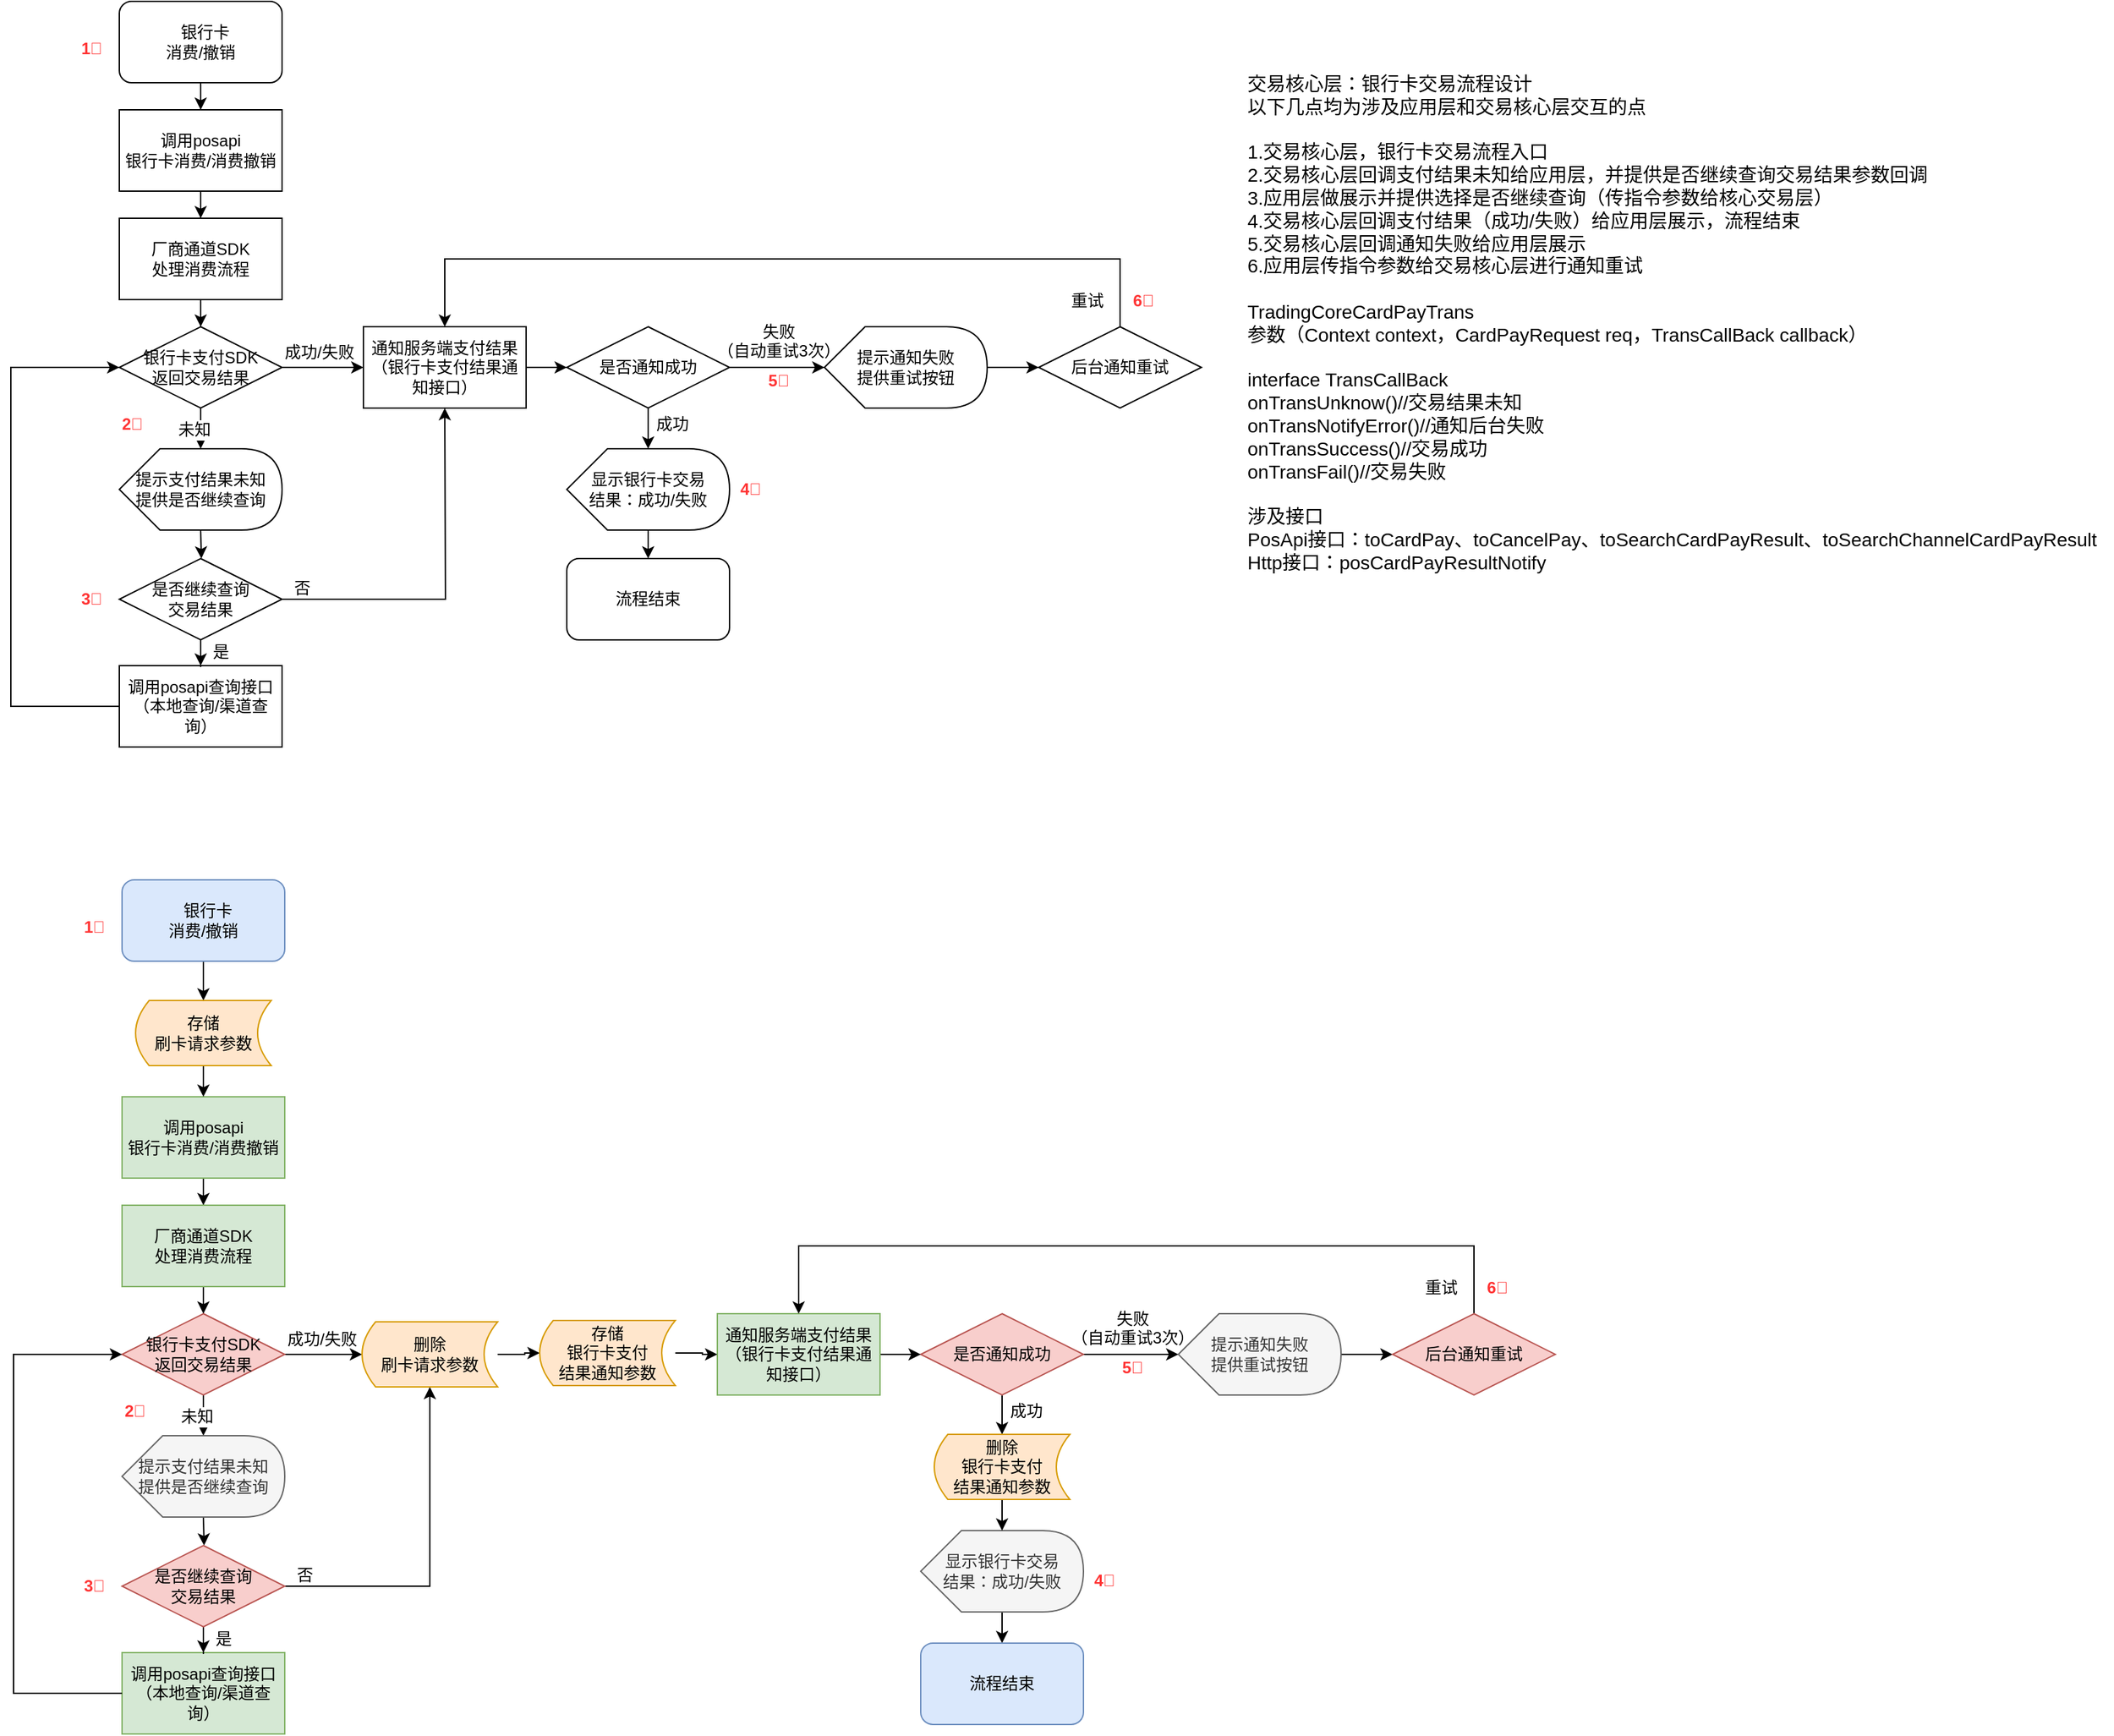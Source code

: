 <mxfile version="10.6.7" type="github"><diagram id="gk5xQnW-1J6No-NUtCR5" name="Page-1"><mxGraphModel dx="918" dy="567" grid="1" gridSize="10" guides="1" tooltips="1" connect="1" arrows="1" fold="1" page="1" pageScale="1" pageWidth="2000" pageHeight="2000" math="0" shadow="0"><root><mxCell id="0"/><mxCell id="1" parent="0"/><mxCell id="0fi4zeb0KrCC9K2vlMiQ-4" value="" style="edgeStyle=orthogonalEdgeStyle;rounded=0;orthogonalLoop=1;jettySize=auto;html=1;" parent="1" source="0fi4zeb0KrCC9K2vlMiQ-2" target="0fi4zeb0KrCC9K2vlMiQ-3" edge="1"><mxGeometry relative="1" as="geometry"/></mxCell><mxCell id="0fi4zeb0KrCC9K2vlMiQ-2" value="&amp;nbsp; 银行卡&lt;br&gt;消费/撤销&lt;br&gt;" style="rounded=1;whiteSpace=wrap;html=1;" parent="1" vertex="1"><mxGeometry x="200" y="40" width="120" height="60" as="geometry"/></mxCell><mxCell id="0fi4zeb0KrCC9K2vlMiQ-7" value="" style="edgeStyle=orthogonalEdgeStyle;rounded=0;orthogonalLoop=1;jettySize=auto;html=1;" parent="1" source="0fi4zeb0KrCC9K2vlMiQ-3" target="0fi4zeb0KrCC9K2vlMiQ-6" edge="1"><mxGeometry relative="1" as="geometry"/></mxCell><mxCell id="0fi4zeb0KrCC9K2vlMiQ-3" value="调用posapi&lt;br&gt;银行卡消费/消费撤销&lt;br&gt;" style="rounded=0;whiteSpace=wrap;html=1;" parent="1" vertex="1"><mxGeometry x="200" y="120" width="120" height="60" as="geometry"/></mxCell><mxCell id="0fi4zeb0KrCC9K2vlMiQ-10" value="" style="edgeStyle=orthogonalEdgeStyle;rounded=0;orthogonalLoop=1;jettySize=auto;html=1;" parent="1" source="0fi4zeb0KrCC9K2vlMiQ-6" target="0fi4zeb0KrCC9K2vlMiQ-9" edge="1"><mxGeometry relative="1" as="geometry"/></mxCell><mxCell id="0fi4zeb0KrCC9K2vlMiQ-6" value="厂商通道SDK&lt;br&gt;处理消费流程" style="rounded=0;whiteSpace=wrap;html=1;" parent="1" vertex="1"><mxGeometry x="200" y="200" width="120" height="60" as="geometry"/></mxCell><mxCell id="0fi4zeb0KrCC9K2vlMiQ-38" value="" style="edgeStyle=orthogonalEdgeStyle;rounded=0;orthogonalLoop=1;jettySize=auto;html=1;" parent="1" source="0fi4zeb0KrCC9K2vlMiQ-9" edge="1"><mxGeometry relative="1" as="geometry"><mxPoint x="260" y="370" as="targetPoint"/></mxGeometry></mxCell><mxCell id="0fi4zeb0KrCC9K2vlMiQ-39" value="未知" style="text;html=1;resizable=0;points=[];align=center;verticalAlign=middle;labelBackgroundColor=#ffffff;" parent="0fi4zeb0KrCC9K2vlMiQ-38" vertex="1" connectable="0"><mxGeometry x="0.07" y="5" relative="1" as="geometry"><mxPoint x="-10" y="-1" as="offset"/></mxGeometry></mxCell><mxCell id="0fi4zeb0KrCC9K2vlMiQ-58" value="" style="edgeStyle=orthogonalEdgeStyle;rounded=0;orthogonalLoop=1;jettySize=auto;html=1;" parent="1" source="0fi4zeb0KrCC9K2vlMiQ-9" edge="1"><mxGeometry relative="1" as="geometry"><mxPoint x="380" y="310" as="targetPoint"/></mxGeometry></mxCell><mxCell id="0fi4zeb0KrCC9K2vlMiQ-9" value="银行卡支付SDK&lt;br&gt;返回交易结果&lt;br&gt;" style="rhombus;whiteSpace=wrap;html=1;" parent="1" vertex="1"><mxGeometry x="200" y="280" width="120" height="60" as="geometry"/></mxCell><mxCell id="0fi4zeb0KrCC9K2vlMiQ-20" value="调用posapi查询接口&lt;br&gt;（本地查询/渠道查询）&lt;br&gt;" style="rounded=0;whiteSpace=wrap;html=1;" parent="1" vertex="1"><mxGeometry x="200" y="530" width="120" height="60" as="geometry"/></mxCell><mxCell id="0fi4zeb0KrCC9K2vlMiQ-35" value="" style="edgeStyle=orthogonalEdgeStyle;rounded=0;orthogonalLoop=1;jettySize=auto;html=1;" parent="1" target="0fi4zeb0KrCC9K2vlMiQ-34" edge="1"><mxGeometry relative="1" as="geometry"><mxPoint x="260" y="430" as="sourcePoint"/></mxGeometry></mxCell><mxCell id="0fi4zeb0KrCC9K2vlMiQ-40" style="edgeStyle=orthogonalEdgeStyle;rounded=0;orthogonalLoop=1;jettySize=auto;html=1;entryX=0;entryY=0;entryDx=60;entryDy=60;entryPerimeter=0;" parent="1" source="0fi4zeb0KrCC9K2vlMiQ-34" edge="1"><mxGeometry relative="1" as="geometry"><mxPoint x="440" y="340" as="targetPoint"/></mxGeometry></mxCell><mxCell id="0fi4zeb0KrCC9K2vlMiQ-43" style="edgeStyle=orthogonalEdgeStyle;rounded=0;orthogonalLoop=1;jettySize=auto;html=1;entryX=0;entryY=0.5;entryDx=0;entryDy=0;exitX=0;exitY=0.5;exitDx=0;exitDy=0;" parent="1" source="0fi4zeb0KrCC9K2vlMiQ-20" target="0fi4zeb0KrCC9K2vlMiQ-9" edge="1"><mxGeometry relative="1" as="geometry"><Array as="points"><mxPoint x="120" y="560"/><mxPoint x="120" y="310"/></Array></mxGeometry></mxCell><mxCell id="0fi4zeb0KrCC9K2vlMiQ-47" value="" style="edgeStyle=orthogonalEdgeStyle;rounded=0;orthogonalLoop=1;jettySize=auto;html=1;" parent="1" source="0fi4zeb0KrCC9K2vlMiQ-34" target="0fi4zeb0KrCC9K2vlMiQ-20" edge="1"><mxGeometry relative="1" as="geometry"/></mxCell><mxCell id="0fi4zeb0KrCC9K2vlMiQ-34" value="是否继续查询&lt;br&gt;交易结果&lt;br&gt;" style="rhombus;whiteSpace=wrap;html=1;" parent="1" vertex="1"><mxGeometry x="200" y="451" width="120" height="60" as="geometry"/></mxCell><mxCell id="0fi4zeb0KrCC9K2vlMiQ-42" value="否" style="text;html=1;resizable=0;points=[];autosize=1;align=left;verticalAlign=top;spacingTop=-4;" parent="1" vertex="1"><mxGeometry x="327" y="463" width="30" height="20" as="geometry"/></mxCell><mxCell id="0fi4zeb0KrCC9K2vlMiQ-48" value="是" style="text;html=1;resizable=0;points=[];autosize=1;align=left;verticalAlign=top;spacingTop=-4;" parent="1" vertex="1"><mxGeometry x="267" y="510" width="30" height="20" as="geometry"/></mxCell><mxCell id="0fi4zeb0KrCC9K2vlMiQ-54" value="&lt;span&gt;提示支付结果未知&lt;/span&gt;&lt;br&gt;&lt;span&gt;提供是否继续查询&lt;/span&gt;&lt;span&gt;&lt;br&gt;&lt;/span&gt;" style="shape=display;whiteSpace=wrap;html=1;" parent="1" vertex="1"><mxGeometry x="200" y="370" width="120" height="60" as="geometry"/></mxCell><mxCell id="0fi4zeb0KrCC9K2vlMiQ-59" value="成功/失败" style="text;html=1;resizable=0;points=[];autosize=1;align=left;verticalAlign=top;spacingTop=-4;" parent="1" vertex="1"><mxGeometry x="320" y="289" width="70" height="20" as="geometry"/></mxCell><mxCell id="0fi4zeb0KrCC9K2vlMiQ-64" value="" style="edgeStyle=orthogonalEdgeStyle;rounded=0;orthogonalLoop=1;jettySize=auto;html=1;entryX=0;entryY=0;entryDx=60;entryDy=0;entryPerimeter=0;" parent="1" source="0fi4zeb0KrCC9K2vlMiQ-60" target="0fi4zeb0KrCC9K2vlMiQ-70" edge="1"><mxGeometry relative="1" as="geometry"><mxPoint x="590" y="453" as="targetPoint"/></mxGeometry></mxCell><mxCell id="0fi4zeb0KrCC9K2vlMiQ-68" value="" style="edgeStyle=orthogonalEdgeStyle;rounded=0;orthogonalLoop=1;jettySize=auto;html=1;" parent="1" source="0fi4zeb0KrCC9K2vlMiQ-60" edge="1"><mxGeometry relative="1" as="geometry"><mxPoint x="720" y="310" as="targetPoint"/></mxGeometry></mxCell><mxCell id="0fi4zeb0KrCC9K2vlMiQ-60" value="是否通知成功" style="rhombus;whiteSpace=wrap;html=1;" parent="1" vertex="1"><mxGeometry x="530" y="280" width="120" height="60" as="geometry"/></mxCell><mxCell id="0fi4zeb0KrCC9K2vlMiQ-65" value="成功" style="text;html=1;resizable=0;points=[];autosize=1;align=left;verticalAlign=top;spacingTop=-4;" parent="1" vertex="1"><mxGeometry x="594" y="342" width="40" height="20" as="geometry"/></mxCell><mxCell id="0fi4zeb0KrCC9K2vlMiQ-71" value="" style="edgeStyle=orthogonalEdgeStyle;rounded=0;orthogonalLoop=1;jettySize=auto;html=1;" parent="1" source="0fi4zeb0KrCC9K2vlMiQ-67" target="0fi4zeb0KrCC9K2vlMiQ-60" edge="1"><mxGeometry relative="1" as="geometry"/></mxCell><mxCell id="0fi4zeb0KrCC9K2vlMiQ-67" value="通知服务端支付结果（银行卡支付结果通知接口）" style="rounded=0;whiteSpace=wrap;html=1;" parent="1" vertex="1"><mxGeometry x="380" y="280" width="120" height="60" as="geometry"/></mxCell><mxCell id="0fi4zeb0KrCC9K2vlMiQ-69" value="失败&lt;br&gt;（自动重试3次）" style="text;html=1;resizable=0;points=[];autosize=1;align=center;verticalAlign=top;spacingTop=-4;" parent="1" vertex="1"><mxGeometry x="631" y="274" width="110" height="30" as="geometry"/></mxCell><mxCell id="0fi4zeb0KrCC9K2vlMiQ-73" value="" style="edgeStyle=orthogonalEdgeStyle;rounded=0;orthogonalLoop=1;jettySize=auto;html=1;" parent="1" source="0fi4zeb0KrCC9K2vlMiQ-70" target="0fi4zeb0KrCC9K2vlMiQ-72" edge="1"><mxGeometry relative="1" as="geometry"/></mxCell><mxCell id="0fi4zeb0KrCC9K2vlMiQ-70" value="显示银行卡交易&lt;br&gt;结果：成功/失败&lt;span&gt;&lt;br&gt;&lt;/span&gt;" style="shape=display;whiteSpace=wrap;html=1;" parent="1" vertex="1"><mxGeometry x="530" y="370" width="120" height="60" as="geometry"/></mxCell><mxCell id="0fi4zeb0KrCC9K2vlMiQ-72" value="流程结束&lt;br&gt;" style="rounded=1;whiteSpace=wrap;html=1;" parent="1" vertex="1"><mxGeometry x="530" y="451" width="120" height="60" as="geometry"/></mxCell><mxCell id="0fi4zeb0KrCC9K2vlMiQ-78" value="&lt;b&gt;&lt;font color=&quot;#ff3333&quot;&gt;1⃣️&lt;br&gt;&lt;/font&gt;&lt;/b&gt;" style="text;html=1;resizable=0;points=[];autosize=1;align=left;verticalAlign=top;spacingTop=-4;" parent="1" vertex="1"><mxGeometry x="170" y="65" width="30" height="20" as="geometry"/></mxCell><mxCell id="0fi4zeb0KrCC9K2vlMiQ-79" value="&lt;b&gt;&lt;font color=&quot;#ff3333&quot;&gt;2⃣️&lt;/font&gt;&lt;/b&gt;" style="text;html=1;resizable=0;points=[];autosize=1;align=left;verticalAlign=top;spacingTop=-4;" parent="1" vertex="1"><mxGeometry x="200" y="342" width="30" height="20" as="geometry"/></mxCell><mxCell id="0fi4zeb0KrCC9K2vlMiQ-80" value="交易核心层：银行卡交易流程设计&amp;nbsp; &amp;nbsp; &amp;nbsp; &amp;nbsp; &amp;nbsp; &amp;nbsp; &amp;nbsp; &amp;nbsp; &amp;nbsp; &amp;nbsp; &amp;nbsp; &amp;nbsp; &amp;nbsp; &amp;nbsp; &amp;nbsp; &amp;nbsp; &amp;nbsp; &amp;nbsp; &amp;nbsp; &amp;nbsp; &amp;nbsp; &amp;nbsp; &amp;nbsp; &amp;nbsp; &amp;nbsp; &amp;nbsp; &amp;nbsp; &amp;nbsp; &amp;nbsp; &amp;nbsp; &amp;nbsp; &amp;nbsp; &amp;nbsp; &amp;nbsp; &amp;nbsp; &amp;nbsp; &amp;nbsp; &amp;nbsp; &amp;nbsp; &amp;nbsp; &amp;nbsp; &amp;nbsp; &amp;nbsp; &amp;nbsp; &amp;nbsp; &amp;nbsp;&amp;nbsp;&lt;br style=&quot;font-size: 14px&quot;&gt;以下几点均为涉及应用层和交易核心层交互的点&lt;br style=&quot;font-size: 14px&quot;&gt;&lt;br style=&quot;font-size: 14px&quot;&gt;1.交易核心层，银行卡交易流程入口&lt;br style=&quot;font-size: 14px&quot;&gt;2.交易核心层回调支付结果未知给应用层，并提供是否继续查询交易结果参数回调&lt;br style=&quot;font-size: 14px&quot;&gt;3.应用层做展示并提供选择是否继续查询（传指令参数给核心交易层）&lt;br style=&quot;font-size: 14px&quot;&gt;4.交易核心层回调支付结果（成功/失败）给应用层展示，流程结束&lt;br style=&quot;font-size: 14px&quot;&gt;5.交易核心层回调通知失败给应用层展示&lt;br style=&quot;font-size: 14px&quot;&gt;6.应用层传指令参数给交易核心层进行通知重试&lt;br&gt;&lt;br&gt;TradingCoreCardPayTrans&lt;br&gt;参数（Context context，CardPayRequest req，TransCallBack callback）&lt;br&gt;&lt;br&gt;interface TransCallBack&lt;br&gt;onTransUnknow()//交易结果未知&lt;br&gt;onTransNotifyError()//通知后台失败&lt;br&gt;onTransSuccess()//交易成功&lt;br&gt;onTransFail()//交易失败&lt;br&gt;&lt;br&gt;涉及接口&lt;br&gt;PosApi接口：&lt;span&gt;toCardPay、&lt;/span&gt;&lt;span&gt;toCancelPay、&lt;/span&gt;&lt;span&gt;toSearchCardPayResult、&lt;/span&gt;&lt;span&gt;toSearchChannelCardPayResult&lt;br&gt;&lt;/span&gt;Http接口：&lt;span&gt;posCardPayResultNotify&lt;br&gt;&lt;/span&gt;&lt;br&gt;&lt;br&gt;&lt;br&gt;" style="text;html=1;resizable=0;points=[];autosize=1;align=left;verticalAlign=top;spacingTop=-4;fontSize=14;" parent="1" vertex="1"><mxGeometry x="1030" y="90" width="640" height="430" as="geometry"/></mxCell><mxCell id="0fi4zeb0KrCC9K2vlMiQ-82" value="&lt;b&gt;&lt;font color=&quot;#ff3333&quot;&gt;3⃣️&lt;/font&gt;&lt;/b&gt;" style="text;html=1;resizable=0;points=[];autosize=1;align=left;verticalAlign=top;spacingTop=-4;" parent="1" vertex="1"><mxGeometry x="170" y="471" width="30" height="20" as="geometry"/></mxCell><mxCell id="0fi4zeb0KrCC9K2vlMiQ-83" value="&lt;b&gt;&lt;font color=&quot;#ff3333&quot;&gt;4⃣️&lt;/font&gt;&lt;/b&gt;" style="text;html=1;resizable=0;points=[];autosize=1;align=left;verticalAlign=top;spacingTop=-4;" parent="1" vertex="1"><mxGeometry x="656" y="390" width="30" height="20" as="geometry"/></mxCell><mxCell id="0fi4zeb0KrCC9K2vlMiQ-87" value="" style="edgeStyle=orthogonalEdgeStyle;rounded=0;orthogonalLoop=1;jettySize=auto;html=1;" parent="1" source="0fi4zeb0KrCC9K2vlMiQ-84" target="0fi4zeb0KrCC9K2vlMiQ-86" edge="1"><mxGeometry relative="1" as="geometry"/></mxCell><mxCell id="0fi4zeb0KrCC9K2vlMiQ-84" value="&lt;span&gt;提示通知失败&lt;br&gt;&lt;/span&gt;&lt;span&gt;提供重试按钮&lt;br&gt;&lt;/span&gt;" style="shape=display;whiteSpace=wrap;html=1;" parent="1" vertex="1"><mxGeometry x="720" y="280" width="120" height="60" as="geometry"/></mxCell><mxCell id="0fi4zeb0KrCC9K2vlMiQ-85" value="&lt;font color=&quot;#ff3333&quot;&gt;&lt;b&gt;5⃣️&lt;/b&gt;&lt;/font&gt;" style="text;html=1;resizable=0;points=[];autosize=1;align=center;verticalAlign=top;spacingTop=-4;" parent="1" vertex="1"><mxGeometry x="671" y="310" width="30" height="20" as="geometry"/></mxCell><mxCell id="0fi4zeb0KrCC9K2vlMiQ-88" style="edgeStyle=orthogonalEdgeStyle;rounded=0;orthogonalLoop=1;jettySize=auto;html=1;entryX=0.5;entryY=0;entryDx=0;entryDy=0;" parent="1" source="0fi4zeb0KrCC9K2vlMiQ-86" target="0fi4zeb0KrCC9K2vlMiQ-67" edge="1"><mxGeometry relative="1" as="geometry"><Array as="points"><mxPoint x="938" y="230"/><mxPoint x="440" y="230"/></Array></mxGeometry></mxCell><mxCell id="0fi4zeb0KrCC9K2vlMiQ-86" value="后台通知重试" style="rhombus;whiteSpace=wrap;html=1;" parent="1" vertex="1"><mxGeometry x="878" y="280" width="120" height="60" as="geometry"/></mxCell><mxCell id="0fi4zeb0KrCC9K2vlMiQ-89" value="重试" style="text;html=1;resizable=0;points=[];autosize=1;align=left;verticalAlign=top;spacingTop=-4;" parent="1" vertex="1"><mxGeometry x="900" y="251" width="40" height="20" as="geometry"/></mxCell><mxCell id="0fi4zeb0KrCC9K2vlMiQ-92" value="&lt;font color=&quot;#ff3333&quot;&gt;&lt;b&gt;6⃣️&lt;/b&gt;&lt;/font&gt;" style="text;html=1;resizable=0;points=[];autosize=1;align=center;verticalAlign=top;spacingTop=-4;" parent="1" vertex="1"><mxGeometry x="940" y="251" width="30" height="20" as="geometry"/></mxCell><mxCell id="n8lEpyWMldt5EaBOZLyJ-86" value="" style="edgeStyle=orthogonalEdgeStyle;rounded=0;orthogonalLoop=1;jettySize=auto;html=1;" edge="1" parent="1" source="n8lEpyWMldt5EaBOZLyJ-44" target="n8lEpyWMldt5EaBOZLyJ-84"><mxGeometry relative="1" as="geometry"/></mxCell><mxCell id="n8lEpyWMldt5EaBOZLyJ-44" value="&amp;nbsp; 银行卡&lt;br&gt;消费/撤销&lt;br&gt;" style="rounded=1;whiteSpace=wrap;html=1;fillColor=#dae8fc;strokeColor=#6c8ebf;" vertex="1" parent="1"><mxGeometry x="202" y="688" width="120" height="60" as="geometry"/></mxCell><mxCell id="n8lEpyWMldt5EaBOZLyJ-45" value="" style="edgeStyle=orthogonalEdgeStyle;rounded=0;orthogonalLoop=1;jettySize=auto;html=1;" edge="1" parent="1" source="n8lEpyWMldt5EaBOZLyJ-46" target="n8lEpyWMldt5EaBOZLyJ-48"><mxGeometry relative="1" as="geometry"/></mxCell><mxCell id="n8lEpyWMldt5EaBOZLyJ-46" value="调用posapi&lt;br&gt;银行卡消费/消费撤销&lt;br&gt;" style="rounded=0;whiteSpace=wrap;html=1;fillColor=#d5e8d4;strokeColor=#82b366;" vertex="1" parent="1"><mxGeometry x="202" y="848" width="120" height="60" as="geometry"/></mxCell><mxCell id="n8lEpyWMldt5EaBOZLyJ-47" value="" style="edgeStyle=orthogonalEdgeStyle;rounded=0;orthogonalLoop=1;jettySize=auto;html=1;" edge="1" parent="1" source="n8lEpyWMldt5EaBOZLyJ-48" target="n8lEpyWMldt5EaBOZLyJ-52"><mxGeometry relative="1" as="geometry"/></mxCell><mxCell id="n8lEpyWMldt5EaBOZLyJ-48" value="厂商通道SDK&lt;br&gt;处理消费流程" style="rounded=0;whiteSpace=wrap;html=1;fillColor=#d5e8d4;strokeColor=#82b366;" vertex="1" parent="1"><mxGeometry x="202" y="928" width="120" height="60" as="geometry"/></mxCell><mxCell id="n8lEpyWMldt5EaBOZLyJ-49" value="" style="edgeStyle=orthogonalEdgeStyle;rounded=0;orthogonalLoop=1;jettySize=auto;html=1;" edge="1" parent="1" source="n8lEpyWMldt5EaBOZLyJ-52"><mxGeometry relative="1" as="geometry"><mxPoint x="262" y="1098" as="targetPoint"/></mxGeometry></mxCell><mxCell id="n8lEpyWMldt5EaBOZLyJ-50" value="未知" style="text;html=1;resizable=0;points=[];align=center;verticalAlign=middle;labelBackgroundColor=#ffffff;" vertex="1" connectable="0" parent="n8lEpyWMldt5EaBOZLyJ-49"><mxGeometry x="0.07" y="5" relative="1" as="geometry"><mxPoint x="-10" y="-1" as="offset"/></mxGeometry></mxCell><mxCell id="n8lEpyWMldt5EaBOZLyJ-51" value="" style="edgeStyle=orthogonalEdgeStyle;rounded=0;orthogonalLoop=1;jettySize=auto;html=1;entryX=0;entryY=0.5;entryDx=0;entryDy=0;" edge="1" parent="1" source="n8lEpyWMldt5EaBOZLyJ-52" target="n8lEpyWMldt5EaBOZLyJ-88"><mxGeometry relative="1" as="geometry"><mxPoint x="382" y="1038" as="targetPoint"/></mxGeometry></mxCell><mxCell id="n8lEpyWMldt5EaBOZLyJ-52" value="银行卡支付SDK&lt;br&gt;返回交易结果&lt;br&gt;" style="rhombus;whiteSpace=wrap;html=1;fillColor=#f8cecc;strokeColor=#b85450;" vertex="1" parent="1"><mxGeometry x="202" y="1008" width="120" height="60" as="geometry"/></mxCell><mxCell id="n8lEpyWMldt5EaBOZLyJ-53" value="调用posapi查询接口&lt;br&gt;（本地查询/渠道查询）&lt;br&gt;" style="rounded=0;whiteSpace=wrap;html=1;fillColor=#d5e8d4;strokeColor=#82b366;" vertex="1" parent="1"><mxGeometry x="202" y="1258" width="120" height="60" as="geometry"/></mxCell><mxCell id="n8lEpyWMldt5EaBOZLyJ-54" value="" style="edgeStyle=orthogonalEdgeStyle;rounded=0;orthogonalLoop=1;jettySize=auto;html=1;" edge="1" parent="1" target="n8lEpyWMldt5EaBOZLyJ-58"><mxGeometry relative="1" as="geometry"><mxPoint x="262" y="1158" as="sourcePoint"/></mxGeometry></mxCell><mxCell id="n8lEpyWMldt5EaBOZLyJ-55" style="edgeStyle=orthogonalEdgeStyle;rounded=0;orthogonalLoop=1;jettySize=auto;html=1;entryX=0.5;entryY=1;entryDx=0;entryDy=0;" edge="1" parent="1" source="n8lEpyWMldt5EaBOZLyJ-58" target="n8lEpyWMldt5EaBOZLyJ-88"><mxGeometry relative="1" as="geometry"><mxPoint x="442" y="1068" as="targetPoint"/></mxGeometry></mxCell><mxCell id="n8lEpyWMldt5EaBOZLyJ-56" style="edgeStyle=orthogonalEdgeStyle;rounded=0;orthogonalLoop=1;jettySize=auto;html=1;entryX=0;entryY=0.5;entryDx=0;entryDy=0;exitX=0;exitY=0.5;exitDx=0;exitDy=0;" edge="1" parent="1" source="n8lEpyWMldt5EaBOZLyJ-53" target="n8lEpyWMldt5EaBOZLyJ-52"><mxGeometry relative="1" as="geometry"><Array as="points"><mxPoint x="122" y="1288"/><mxPoint x="122" y="1038"/></Array></mxGeometry></mxCell><mxCell id="n8lEpyWMldt5EaBOZLyJ-57" value="" style="edgeStyle=orthogonalEdgeStyle;rounded=0;orthogonalLoop=1;jettySize=auto;html=1;" edge="1" parent="1" source="n8lEpyWMldt5EaBOZLyJ-58" target="n8lEpyWMldt5EaBOZLyJ-53"><mxGeometry relative="1" as="geometry"/></mxCell><mxCell id="n8lEpyWMldt5EaBOZLyJ-58" value="是否继续查询&lt;br&gt;交易结果&lt;br&gt;" style="rhombus;whiteSpace=wrap;html=1;fillColor=#f8cecc;strokeColor=#b85450;" vertex="1" parent="1"><mxGeometry x="202" y="1179" width="120" height="60" as="geometry"/></mxCell><mxCell id="n8lEpyWMldt5EaBOZLyJ-59" value="否" style="text;html=1;resizable=0;points=[];autosize=1;align=left;verticalAlign=top;spacingTop=-4;" vertex="1" parent="1"><mxGeometry x="329" y="1191" width="30" height="20" as="geometry"/></mxCell><mxCell id="n8lEpyWMldt5EaBOZLyJ-60" value="是" style="text;html=1;resizable=0;points=[];autosize=1;align=left;verticalAlign=top;spacingTop=-4;" vertex="1" parent="1"><mxGeometry x="269" y="1238" width="30" height="20" as="geometry"/></mxCell><mxCell id="n8lEpyWMldt5EaBOZLyJ-61" value="&lt;span&gt;提示支付结果未知&lt;/span&gt;&lt;br&gt;&lt;span&gt;提供是否继续查询&lt;/span&gt;&lt;span&gt;&lt;br&gt;&lt;/span&gt;" style="shape=display;whiteSpace=wrap;html=1;fillColor=#f5f5f5;strokeColor=#666666;fontColor=#333333;" vertex="1" parent="1"><mxGeometry x="202" y="1098" width="120" height="60" as="geometry"/></mxCell><mxCell id="n8lEpyWMldt5EaBOZLyJ-62" value="成功/失败" style="text;html=1;resizable=0;points=[];autosize=1;align=left;verticalAlign=top;spacingTop=-4;" vertex="1" parent="1"><mxGeometry x="322" y="1017" width="70" height="20" as="geometry"/></mxCell><mxCell id="n8lEpyWMldt5EaBOZLyJ-64" value="" style="edgeStyle=orthogonalEdgeStyle;rounded=0;orthogonalLoop=1;jettySize=auto;html=1;" edge="1" parent="1" source="n8lEpyWMldt5EaBOZLyJ-65"><mxGeometry relative="1" as="geometry"><mxPoint x="981" y="1038" as="targetPoint"/></mxGeometry></mxCell><mxCell id="n8lEpyWMldt5EaBOZLyJ-93" value="" style="edgeStyle=orthogonalEdgeStyle;rounded=0;orthogonalLoop=1;jettySize=auto;html=1;" edge="1" parent="1" source="n8lEpyWMldt5EaBOZLyJ-65" target="n8lEpyWMldt5EaBOZLyJ-92"><mxGeometry relative="1" as="geometry"/></mxCell><mxCell id="n8lEpyWMldt5EaBOZLyJ-65" value="是否通知成功" style="rhombus;whiteSpace=wrap;html=1;fillColor=#f8cecc;strokeColor=#b85450;" vertex="1" parent="1"><mxGeometry x="791" y="1008" width="120" height="60" as="geometry"/></mxCell><mxCell id="n8lEpyWMldt5EaBOZLyJ-66" value="成功" style="text;html=1;resizable=0;points=[];autosize=1;align=left;verticalAlign=top;spacingTop=-4;" vertex="1" parent="1"><mxGeometry x="855" y="1070" width="40" height="20" as="geometry"/></mxCell><mxCell id="n8lEpyWMldt5EaBOZLyJ-67" value="" style="edgeStyle=orthogonalEdgeStyle;rounded=0;orthogonalLoop=1;jettySize=auto;html=1;" edge="1" parent="1" source="n8lEpyWMldt5EaBOZLyJ-68" target="n8lEpyWMldt5EaBOZLyJ-65"><mxGeometry relative="1" as="geometry"/></mxCell><mxCell id="n8lEpyWMldt5EaBOZLyJ-68" value="通知服务端支付结果（银行卡支付结果通知接口）" style="rounded=0;whiteSpace=wrap;html=1;fillColor=#d5e8d4;strokeColor=#82b366;" vertex="1" parent="1"><mxGeometry x="641" y="1008" width="120" height="60" as="geometry"/></mxCell><mxCell id="n8lEpyWMldt5EaBOZLyJ-69" value="失败&lt;br&gt;（自动重试3次）" style="text;html=1;resizable=0;points=[];autosize=1;align=center;verticalAlign=top;spacingTop=-4;" vertex="1" parent="1"><mxGeometry x="892" y="1002" width="110" height="30" as="geometry"/></mxCell><mxCell id="n8lEpyWMldt5EaBOZLyJ-70" value="" style="edgeStyle=orthogonalEdgeStyle;rounded=0;orthogonalLoop=1;jettySize=auto;html=1;" edge="1" parent="1" source="n8lEpyWMldt5EaBOZLyJ-71" target="n8lEpyWMldt5EaBOZLyJ-72"><mxGeometry relative="1" as="geometry"/></mxCell><mxCell id="n8lEpyWMldt5EaBOZLyJ-71" value="显示银行卡交易&lt;br&gt;结果：成功/失败&lt;span&gt;&lt;br&gt;&lt;/span&gt;" style="shape=display;whiteSpace=wrap;html=1;fillColor=#f5f5f5;strokeColor=#666666;fontColor=#333333;" vertex="1" parent="1"><mxGeometry x="791" y="1168" width="120" height="60" as="geometry"/></mxCell><mxCell id="n8lEpyWMldt5EaBOZLyJ-72" value="流程结束&lt;br&gt;" style="rounded=1;whiteSpace=wrap;html=1;fillColor=#dae8fc;strokeColor=#6c8ebf;" vertex="1" parent="1"><mxGeometry x="791" y="1251" width="120" height="60" as="geometry"/></mxCell><mxCell id="n8lEpyWMldt5EaBOZLyJ-73" value="&lt;b&gt;&lt;font color=&quot;#ff3333&quot;&gt;1⃣️&lt;br&gt;&lt;/font&gt;&lt;/b&gt;" style="text;html=1;resizable=0;points=[];autosize=1;align=left;verticalAlign=top;spacingTop=-4;" vertex="1" parent="1"><mxGeometry x="172" y="713" width="30" height="20" as="geometry"/></mxCell><mxCell id="n8lEpyWMldt5EaBOZLyJ-74" value="&lt;b&gt;&lt;font color=&quot;#ff3333&quot;&gt;2⃣️&lt;/font&gt;&lt;/b&gt;" style="text;html=1;resizable=0;points=[];autosize=1;align=left;verticalAlign=top;spacingTop=-4;" vertex="1" parent="1"><mxGeometry x="202" y="1070" width="30" height="20" as="geometry"/></mxCell><mxCell id="n8lEpyWMldt5EaBOZLyJ-75" value="&lt;b&gt;&lt;font color=&quot;#ff3333&quot;&gt;3⃣️&lt;/font&gt;&lt;/b&gt;" style="text;html=1;resizable=0;points=[];autosize=1;align=left;verticalAlign=top;spacingTop=-4;" vertex="1" parent="1"><mxGeometry x="172" y="1199" width="30" height="20" as="geometry"/></mxCell><mxCell id="n8lEpyWMldt5EaBOZLyJ-76" value="&lt;b&gt;&lt;font color=&quot;#ff3333&quot;&gt;4⃣️&lt;/font&gt;&lt;/b&gt;" style="text;html=1;resizable=0;points=[];autosize=1;align=left;verticalAlign=top;spacingTop=-4;" vertex="1" parent="1"><mxGeometry x="917" y="1195" width="30" height="20" as="geometry"/></mxCell><mxCell id="n8lEpyWMldt5EaBOZLyJ-77" value="" style="edgeStyle=orthogonalEdgeStyle;rounded=0;orthogonalLoop=1;jettySize=auto;html=1;" edge="1" parent="1" source="n8lEpyWMldt5EaBOZLyJ-78" target="n8lEpyWMldt5EaBOZLyJ-81"><mxGeometry relative="1" as="geometry"/></mxCell><mxCell id="n8lEpyWMldt5EaBOZLyJ-78" value="&lt;span&gt;提示通知失败&lt;br&gt;&lt;/span&gt;&lt;span&gt;提供重试按钮&lt;br&gt;&lt;/span&gt;" style="shape=display;whiteSpace=wrap;html=1;fillColor=#f5f5f5;strokeColor=#666666;fontColor=#333333;" vertex="1" parent="1"><mxGeometry x="981" y="1008" width="120" height="60" as="geometry"/></mxCell><mxCell id="n8lEpyWMldt5EaBOZLyJ-79" value="&lt;font color=&quot;#ff3333&quot;&gt;&lt;b&gt;5⃣️&lt;/b&gt;&lt;/font&gt;" style="text;html=1;resizable=0;points=[];autosize=1;align=center;verticalAlign=top;spacingTop=-4;" vertex="1" parent="1"><mxGeometry x="932" y="1038" width="30" height="20" as="geometry"/></mxCell><mxCell id="n8lEpyWMldt5EaBOZLyJ-80" style="edgeStyle=orthogonalEdgeStyle;rounded=0;orthogonalLoop=1;jettySize=auto;html=1;entryX=0.5;entryY=0;entryDx=0;entryDy=0;" edge="1" parent="1" source="n8lEpyWMldt5EaBOZLyJ-81" target="n8lEpyWMldt5EaBOZLyJ-68"><mxGeometry relative="1" as="geometry"><Array as="points"><mxPoint x="1199" y="958"/><mxPoint x="701" y="958"/></Array></mxGeometry></mxCell><mxCell id="n8lEpyWMldt5EaBOZLyJ-81" value="后台通知重试" style="rhombus;whiteSpace=wrap;html=1;fillColor=#f8cecc;strokeColor=#b85450;" vertex="1" parent="1"><mxGeometry x="1139" y="1008" width="120" height="60" as="geometry"/></mxCell><mxCell id="n8lEpyWMldt5EaBOZLyJ-82" value="重试" style="text;html=1;resizable=0;points=[];autosize=1;align=left;verticalAlign=top;spacingTop=-4;" vertex="1" parent="1"><mxGeometry x="1161" y="979" width="40" height="20" as="geometry"/></mxCell><mxCell id="n8lEpyWMldt5EaBOZLyJ-83" value="&lt;font color=&quot;#ff3333&quot;&gt;&lt;b&gt;6⃣️&lt;/b&gt;&lt;/font&gt;" style="text;html=1;resizable=0;points=[];autosize=1;align=center;verticalAlign=top;spacingTop=-4;" vertex="1" parent="1"><mxGeometry x="1201" y="979" width="30" height="20" as="geometry"/></mxCell><mxCell id="n8lEpyWMldt5EaBOZLyJ-87" value="" style="edgeStyle=orthogonalEdgeStyle;rounded=0;orthogonalLoop=1;jettySize=auto;html=1;" edge="1" parent="1" source="n8lEpyWMldt5EaBOZLyJ-84" target="n8lEpyWMldt5EaBOZLyJ-46"><mxGeometry relative="1" as="geometry"/></mxCell><mxCell id="n8lEpyWMldt5EaBOZLyJ-84" value="存储&lt;br&gt;&lt;span&gt;刷卡请求参数&lt;/span&gt;" style="shape=dataStorage;whiteSpace=wrap;html=1;fillColor=#ffe6cc;strokeColor=#d79b00;" vertex="1" parent="1"><mxGeometry x="212" y="777" width="100" height="48" as="geometry"/></mxCell><mxCell id="n8lEpyWMldt5EaBOZLyJ-90" value="" style="edgeStyle=orthogonalEdgeStyle;rounded=0;orthogonalLoop=1;jettySize=auto;html=1;" edge="1" parent="1" source="n8lEpyWMldt5EaBOZLyJ-88" target="n8lEpyWMldt5EaBOZLyJ-89"><mxGeometry relative="1" as="geometry"/></mxCell><mxCell id="n8lEpyWMldt5EaBOZLyJ-88" value="删除&lt;br&gt;&lt;span&gt;刷卡请求参数&lt;/span&gt;" style="shape=dataStorage;whiteSpace=wrap;html=1;fillColor=#ffe6cc;strokeColor=#d79b00;" vertex="1" parent="1"><mxGeometry x="379" y="1014" width="100" height="48" as="geometry"/></mxCell><mxCell id="n8lEpyWMldt5EaBOZLyJ-91" value="" style="edgeStyle=orthogonalEdgeStyle;rounded=0;orthogonalLoop=1;jettySize=auto;html=1;" edge="1" parent="1" source="n8lEpyWMldt5EaBOZLyJ-89" target="n8lEpyWMldt5EaBOZLyJ-68"><mxGeometry relative="1" as="geometry"/></mxCell><mxCell id="n8lEpyWMldt5EaBOZLyJ-89" value="存储&lt;br&gt;&lt;div&gt;银行卡支付&lt;/div&gt;&lt;div&gt;结果&lt;span&gt;通知参数&lt;/span&gt;&lt;/div&gt;" style="shape=dataStorage;whiteSpace=wrap;html=1;fillColor=#ffe6cc;strokeColor=#d79b00;" vertex="1" parent="1"><mxGeometry x="510" y="1013" width="100" height="48" as="geometry"/></mxCell><mxCell id="n8lEpyWMldt5EaBOZLyJ-94" value="" style="edgeStyle=orthogonalEdgeStyle;rounded=0;orthogonalLoop=1;jettySize=auto;html=1;" edge="1" parent="1" source="n8lEpyWMldt5EaBOZLyJ-92" target="n8lEpyWMldt5EaBOZLyJ-71"><mxGeometry relative="1" as="geometry"/></mxCell><mxCell id="n8lEpyWMldt5EaBOZLyJ-92" value="删除&lt;br&gt;&lt;div&gt;银行卡支付&lt;/div&gt;&lt;div&gt;结果&lt;span&gt;通知参数&lt;/span&gt;&lt;/div&gt;" style="shape=dataStorage;whiteSpace=wrap;html=1;fillColor=#ffe6cc;strokeColor=#d79b00;" vertex="1" parent="1"><mxGeometry x="801" y="1097" width="100" height="48" as="geometry"/></mxCell></root></mxGraphModel></diagram></mxfile>
